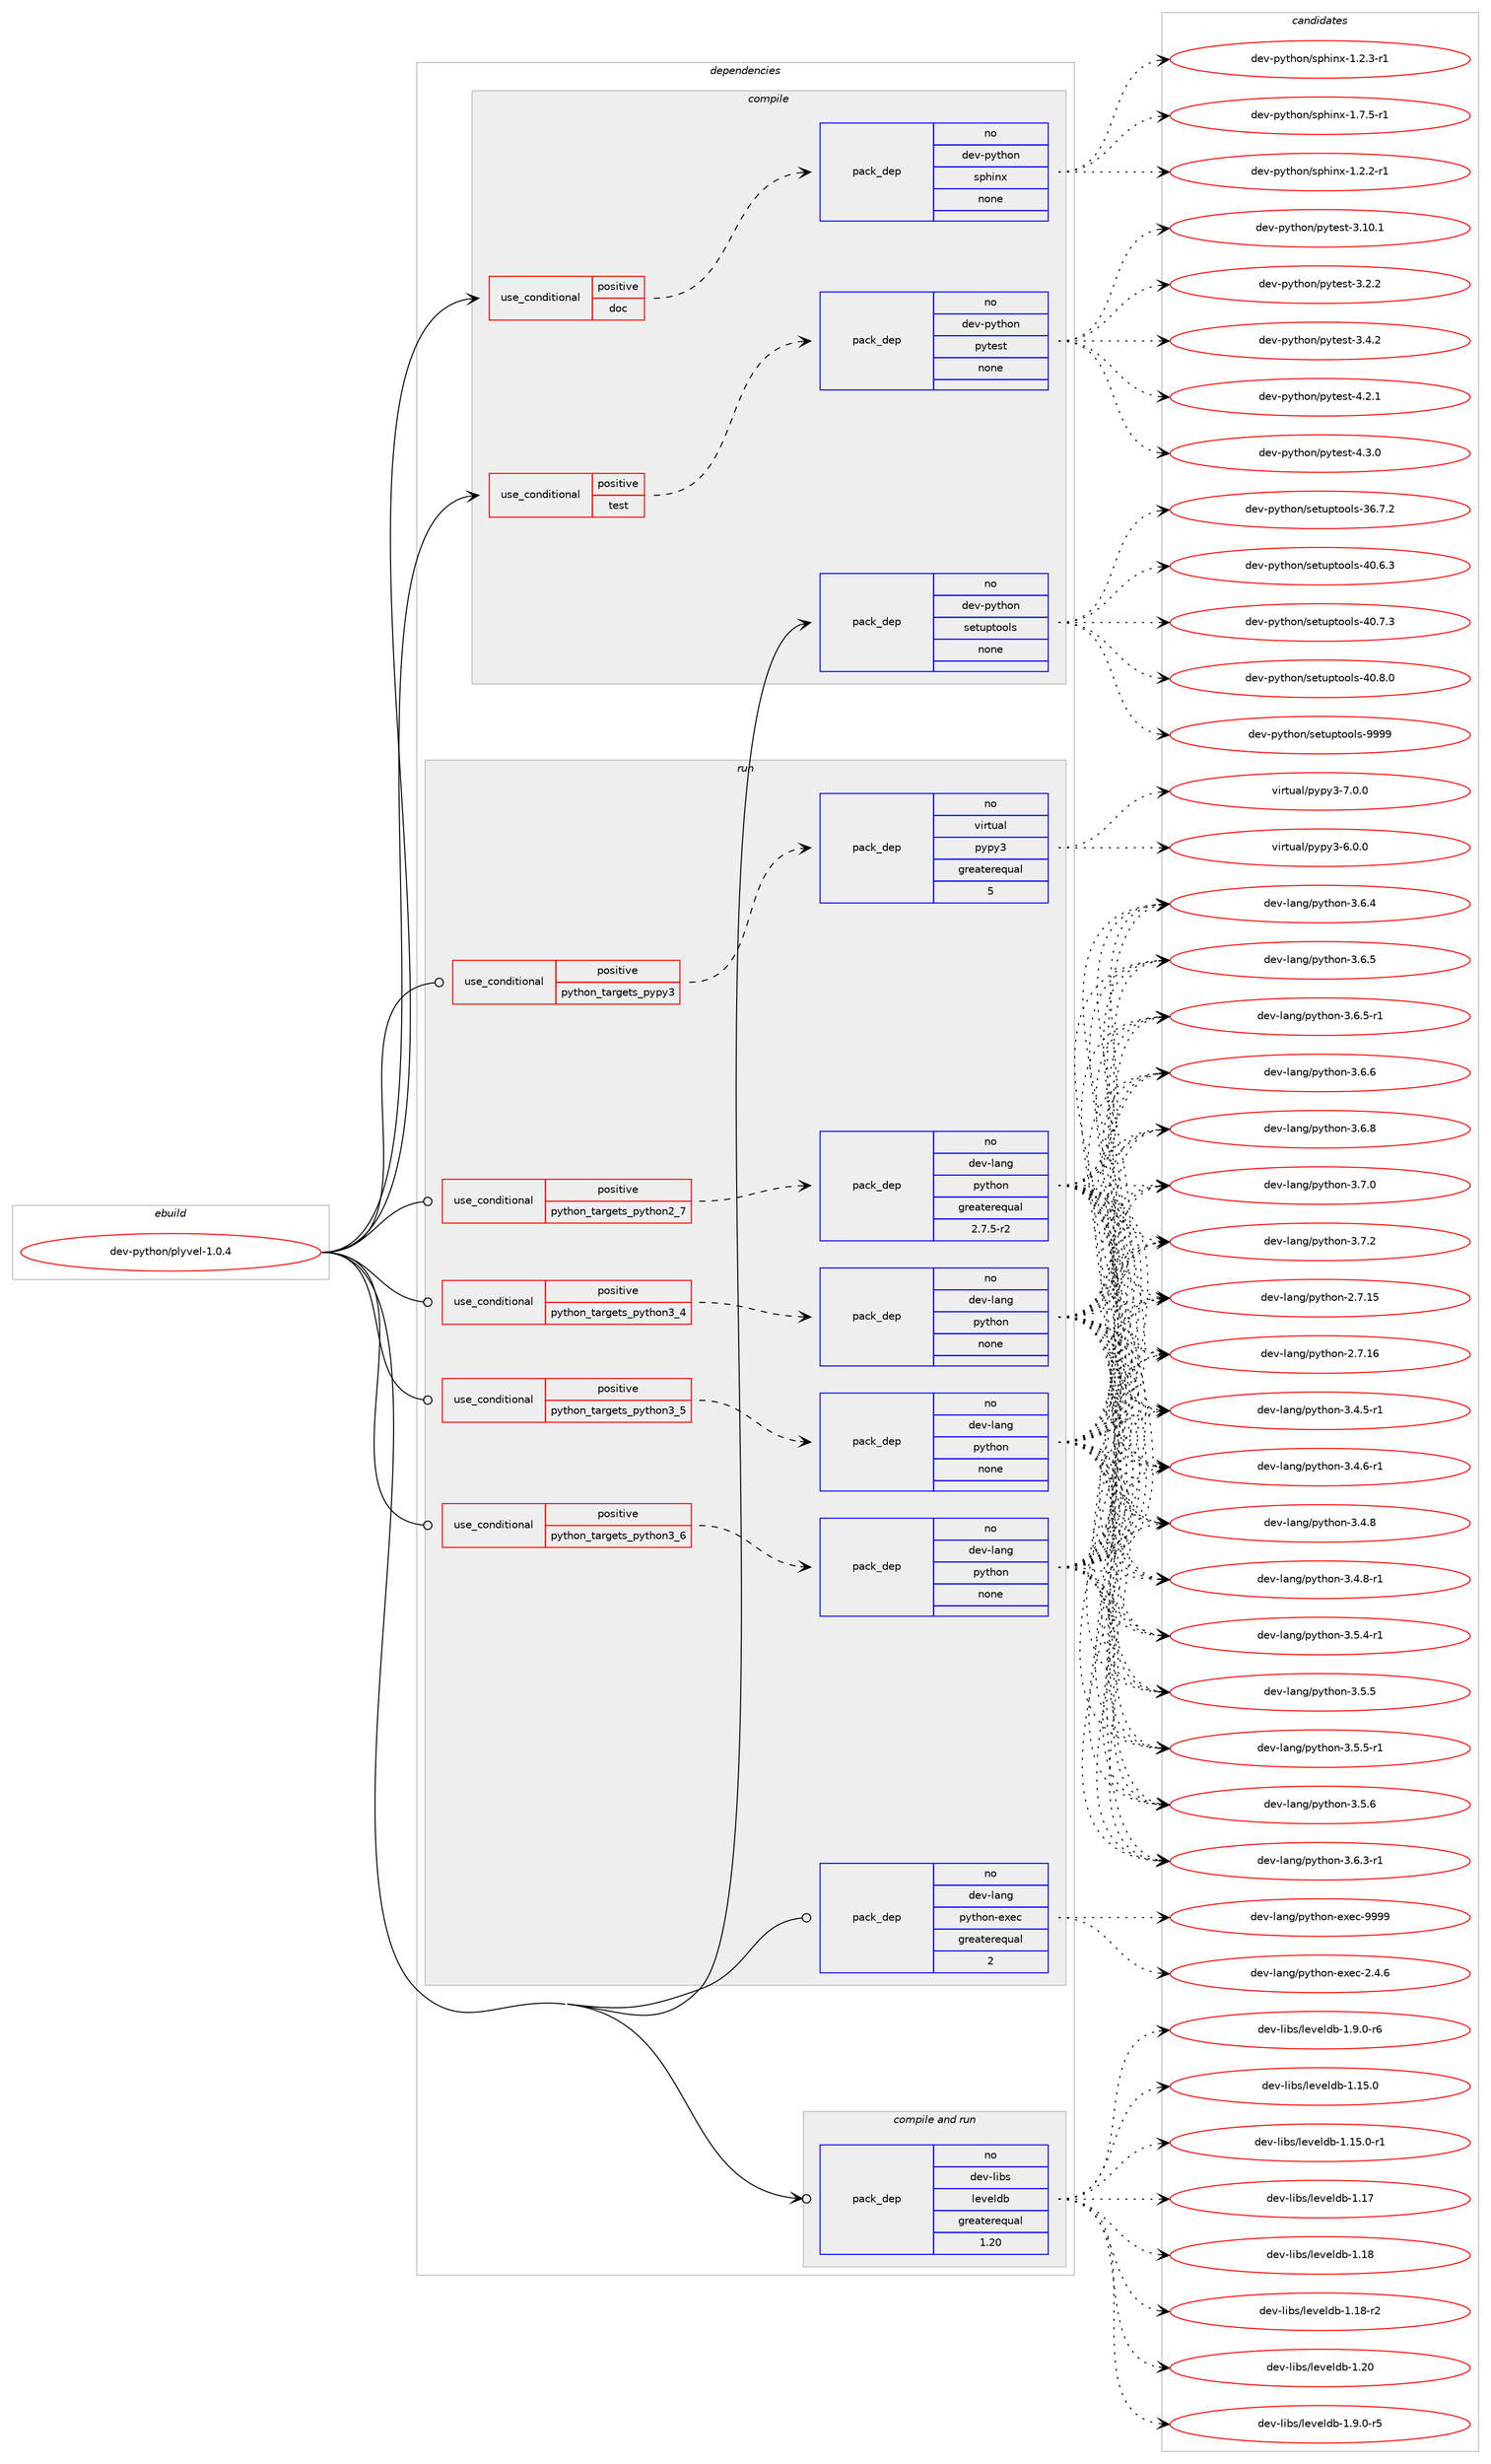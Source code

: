 digraph prolog {

# *************
# Graph options
# *************

newrank=true;
concentrate=true;
compound=true;
graph [rankdir=LR,fontname=Helvetica,fontsize=10,ranksep=1.5];#, ranksep=2.5, nodesep=0.2];
edge  [arrowhead=vee];
node  [fontname=Helvetica,fontsize=10];

# **********
# The ebuild
# **********

subgraph cluster_leftcol {
color=gray;
rank=same;
label=<<i>ebuild</i>>;
id [label="dev-python/plyvel-1.0.4", color=red, width=4, href="../dev-python/plyvel-1.0.4.svg"];
}

# ****************
# The dependencies
# ****************

subgraph cluster_midcol {
color=gray;
label=<<i>dependencies</i>>;
subgraph cluster_compile {
fillcolor="#eeeeee";
style=filled;
label=<<i>compile</i>>;
subgraph cond379655 {
dependency1426079 [label=<<TABLE BORDER="0" CELLBORDER="1" CELLSPACING="0" CELLPADDING="4"><TR><TD ROWSPAN="3" CELLPADDING="10">use_conditional</TD></TR><TR><TD>positive</TD></TR><TR><TD>doc</TD></TR></TABLE>>, shape=none, color=red];
subgraph pack1023114 {
dependency1426080 [label=<<TABLE BORDER="0" CELLBORDER="1" CELLSPACING="0" CELLPADDING="4" WIDTH="220"><TR><TD ROWSPAN="6" CELLPADDING="30">pack_dep</TD></TR><TR><TD WIDTH="110">no</TD></TR><TR><TD>dev-python</TD></TR><TR><TD>sphinx</TD></TR><TR><TD>none</TD></TR><TR><TD></TD></TR></TABLE>>, shape=none, color=blue];
}
dependency1426079:e -> dependency1426080:w [weight=20,style="dashed",arrowhead="vee"];
}
id:e -> dependency1426079:w [weight=20,style="solid",arrowhead="vee"];
subgraph cond379656 {
dependency1426081 [label=<<TABLE BORDER="0" CELLBORDER="1" CELLSPACING="0" CELLPADDING="4"><TR><TD ROWSPAN="3" CELLPADDING="10">use_conditional</TD></TR><TR><TD>positive</TD></TR><TR><TD>test</TD></TR></TABLE>>, shape=none, color=red];
subgraph pack1023115 {
dependency1426082 [label=<<TABLE BORDER="0" CELLBORDER="1" CELLSPACING="0" CELLPADDING="4" WIDTH="220"><TR><TD ROWSPAN="6" CELLPADDING="30">pack_dep</TD></TR><TR><TD WIDTH="110">no</TD></TR><TR><TD>dev-python</TD></TR><TR><TD>pytest</TD></TR><TR><TD>none</TD></TR><TR><TD></TD></TR></TABLE>>, shape=none, color=blue];
}
dependency1426081:e -> dependency1426082:w [weight=20,style="dashed",arrowhead="vee"];
}
id:e -> dependency1426081:w [weight=20,style="solid",arrowhead="vee"];
subgraph pack1023116 {
dependency1426083 [label=<<TABLE BORDER="0" CELLBORDER="1" CELLSPACING="0" CELLPADDING="4" WIDTH="220"><TR><TD ROWSPAN="6" CELLPADDING="30">pack_dep</TD></TR><TR><TD WIDTH="110">no</TD></TR><TR><TD>dev-python</TD></TR><TR><TD>setuptools</TD></TR><TR><TD>none</TD></TR><TR><TD></TD></TR></TABLE>>, shape=none, color=blue];
}
id:e -> dependency1426083:w [weight=20,style="solid",arrowhead="vee"];
}
subgraph cluster_compileandrun {
fillcolor="#eeeeee";
style=filled;
label=<<i>compile and run</i>>;
subgraph pack1023117 {
dependency1426084 [label=<<TABLE BORDER="0" CELLBORDER="1" CELLSPACING="0" CELLPADDING="4" WIDTH="220"><TR><TD ROWSPAN="6" CELLPADDING="30">pack_dep</TD></TR><TR><TD WIDTH="110">no</TD></TR><TR><TD>dev-libs</TD></TR><TR><TD>leveldb</TD></TR><TR><TD>greaterequal</TD></TR><TR><TD>1.20</TD></TR></TABLE>>, shape=none, color=blue];
}
id:e -> dependency1426084:w [weight=20,style="solid",arrowhead="odotvee"];
}
subgraph cluster_run {
fillcolor="#eeeeee";
style=filled;
label=<<i>run</i>>;
subgraph cond379657 {
dependency1426085 [label=<<TABLE BORDER="0" CELLBORDER="1" CELLSPACING="0" CELLPADDING="4"><TR><TD ROWSPAN="3" CELLPADDING="10">use_conditional</TD></TR><TR><TD>positive</TD></TR><TR><TD>python_targets_pypy3</TD></TR></TABLE>>, shape=none, color=red];
subgraph pack1023118 {
dependency1426086 [label=<<TABLE BORDER="0" CELLBORDER="1" CELLSPACING="0" CELLPADDING="4" WIDTH="220"><TR><TD ROWSPAN="6" CELLPADDING="30">pack_dep</TD></TR><TR><TD WIDTH="110">no</TD></TR><TR><TD>virtual</TD></TR><TR><TD>pypy3</TD></TR><TR><TD>greaterequal</TD></TR><TR><TD>5</TD></TR></TABLE>>, shape=none, color=blue];
}
dependency1426085:e -> dependency1426086:w [weight=20,style="dashed",arrowhead="vee"];
}
id:e -> dependency1426085:w [weight=20,style="solid",arrowhead="odot"];
subgraph cond379658 {
dependency1426087 [label=<<TABLE BORDER="0" CELLBORDER="1" CELLSPACING="0" CELLPADDING="4"><TR><TD ROWSPAN="3" CELLPADDING="10">use_conditional</TD></TR><TR><TD>positive</TD></TR><TR><TD>python_targets_python2_7</TD></TR></TABLE>>, shape=none, color=red];
subgraph pack1023119 {
dependency1426088 [label=<<TABLE BORDER="0" CELLBORDER="1" CELLSPACING="0" CELLPADDING="4" WIDTH="220"><TR><TD ROWSPAN="6" CELLPADDING="30">pack_dep</TD></TR><TR><TD WIDTH="110">no</TD></TR><TR><TD>dev-lang</TD></TR><TR><TD>python</TD></TR><TR><TD>greaterequal</TD></TR><TR><TD>2.7.5-r2</TD></TR></TABLE>>, shape=none, color=blue];
}
dependency1426087:e -> dependency1426088:w [weight=20,style="dashed",arrowhead="vee"];
}
id:e -> dependency1426087:w [weight=20,style="solid",arrowhead="odot"];
subgraph cond379659 {
dependency1426089 [label=<<TABLE BORDER="0" CELLBORDER="1" CELLSPACING="0" CELLPADDING="4"><TR><TD ROWSPAN="3" CELLPADDING="10">use_conditional</TD></TR><TR><TD>positive</TD></TR><TR><TD>python_targets_python3_4</TD></TR></TABLE>>, shape=none, color=red];
subgraph pack1023120 {
dependency1426090 [label=<<TABLE BORDER="0" CELLBORDER="1" CELLSPACING="0" CELLPADDING="4" WIDTH="220"><TR><TD ROWSPAN="6" CELLPADDING="30">pack_dep</TD></TR><TR><TD WIDTH="110">no</TD></TR><TR><TD>dev-lang</TD></TR><TR><TD>python</TD></TR><TR><TD>none</TD></TR><TR><TD></TD></TR></TABLE>>, shape=none, color=blue];
}
dependency1426089:e -> dependency1426090:w [weight=20,style="dashed",arrowhead="vee"];
}
id:e -> dependency1426089:w [weight=20,style="solid",arrowhead="odot"];
subgraph cond379660 {
dependency1426091 [label=<<TABLE BORDER="0" CELLBORDER="1" CELLSPACING="0" CELLPADDING="4"><TR><TD ROWSPAN="3" CELLPADDING="10">use_conditional</TD></TR><TR><TD>positive</TD></TR><TR><TD>python_targets_python3_5</TD></TR></TABLE>>, shape=none, color=red];
subgraph pack1023121 {
dependency1426092 [label=<<TABLE BORDER="0" CELLBORDER="1" CELLSPACING="0" CELLPADDING="4" WIDTH="220"><TR><TD ROWSPAN="6" CELLPADDING="30">pack_dep</TD></TR><TR><TD WIDTH="110">no</TD></TR><TR><TD>dev-lang</TD></TR><TR><TD>python</TD></TR><TR><TD>none</TD></TR><TR><TD></TD></TR></TABLE>>, shape=none, color=blue];
}
dependency1426091:e -> dependency1426092:w [weight=20,style="dashed",arrowhead="vee"];
}
id:e -> dependency1426091:w [weight=20,style="solid",arrowhead="odot"];
subgraph cond379661 {
dependency1426093 [label=<<TABLE BORDER="0" CELLBORDER="1" CELLSPACING="0" CELLPADDING="4"><TR><TD ROWSPAN="3" CELLPADDING="10">use_conditional</TD></TR><TR><TD>positive</TD></TR><TR><TD>python_targets_python3_6</TD></TR></TABLE>>, shape=none, color=red];
subgraph pack1023122 {
dependency1426094 [label=<<TABLE BORDER="0" CELLBORDER="1" CELLSPACING="0" CELLPADDING="4" WIDTH="220"><TR><TD ROWSPAN="6" CELLPADDING="30">pack_dep</TD></TR><TR><TD WIDTH="110">no</TD></TR><TR><TD>dev-lang</TD></TR><TR><TD>python</TD></TR><TR><TD>none</TD></TR><TR><TD></TD></TR></TABLE>>, shape=none, color=blue];
}
dependency1426093:e -> dependency1426094:w [weight=20,style="dashed",arrowhead="vee"];
}
id:e -> dependency1426093:w [weight=20,style="solid",arrowhead="odot"];
subgraph pack1023123 {
dependency1426095 [label=<<TABLE BORDER="0" CELLBORDER="1" CELLSPACING="0" CELLPADDING="4" WIDTH="220"><TR><TD ROWSPAN="6" CELLPADDING="30">pack_dep</TD></TR><TR><TD WIDTH="110">no</TD></TR><TR><TD>dev-lang</TD></TR><TR><TD>python-exec</TD></TR><TR><TD>greaterequal</TD></TR><TR><TD>2</TD></TR></TABLE>>, shape=none, color=blue];
}
id:e -> dependency1426095:w [weight=20,style="solid",arrowhead="odot"];
}
}

# **************
# The candidates
# **************

subgraph cluster_choices {
rank=same;
color=gray;
label=<<i>candidates</i>>;

subgraph choice1023114 {
color=black;
nodesep=1;
choice10010111845112121116104111110471151121041051101204549465046504511449 [label="dev-python/sphinx-1.2.2-r1", color=red, width=4,href="../dev-python/sphinx-1.2.2-r1.svg"];
choice10010111845112121116104111110471151121041051101204549465046514511449 [label="dev-python/sphinx-1.2.3-r1", color=red, width=4,href="../dev-python/sphinx-1.2.3-r1.svg"];
choice10010111845112121116104111110471151121041051101204549465546534511449 [label="dev-python/sphinx-1.7.5-r1", color=red, width=4,href="../dev-python/sphinx-1.7.5-r1.svg"];
dependency1426080:e -> choice10010111845112121116104111110471151121041051101204549465046504511449:w [style=dotted,weight="100"];
dependency1426080:e -> choice10010111845112121116104111110471151121041051101204549465046514511449:w [style=dotted,weight="100"];
dependency1426080:e -> choice10010111845112121116104111110471151121041051101204549465546534511449:w [style=dotted,weight="100"];
}
subgraph choice1023115 {
color=black;
nodesep=1;
choice100101118451121211161041111104711212111610111511645514649484649 [label="dev-python/pytest-3.10.1", color=red, width=4,href="../dev-python/pytest-3.10.1.svg"];
choice1001011184511212111610411111047112121116101115116455146504650 [label="dev-python/pytest-3.2.2", color=red, width=4,href="../dev-python/pytest-3.2.2.svg"];
choice1001011184511212111610411111047112121116101115116455146524650 [label="dev-python/pytest-3.4.2", color=red, width=4,href="../dev-python/pytest-3.4.2.svg"];
choice1001011184511212111610411111047112121116101115116455246504649 [label="dev-python/pytest-4.2.1", color=red, width=4,href="../dev-python/pytest-4.2.1.svg"];
choice1001011184511212111610411111047112121116101115116455246514648 [label="dev-python/pytest-4.3.0", color=red, width=4,href="../dev-python/pytest-4.3.0.svg"];
dependency1426082:e -> choice100101118451121211161041111104711212111610111511645514649484649:w [style=dotted,weight="100"];
dependency1426082:e -> choice1001011184511212111610411111047112121116101115116455146504650:w [style=dotted,weight="100"];
dependency1426082:e -> choice1001011184511212111610411111047112121116101115116455146524650:w [style=dotted,weight="100"];
dependency1426082:e -> choice1001011184511212111610411111047112121116101115116455246504649:w [style=dotted,weight="100"];
dependency1426082:e -> choice1001011184511212111610411111047112121116101115116455246514648:w [style=dotted,weight="100"];
}
subgraph choice1023116 {
color=black;
nodesep=1;
choice100101118451121211161041111104711510111611711211611111110811545515446554650 [label="dev-python/setuptools-36.7.2", color=red, width=4,href="../dev-python/setuptools-36.7.2.svg"];
choice100101118451121211161041111104711510111611711211611111110811545524846544651 [label="dev-python/setuptools-40.6.3", color=red, width=4,href="../dev-python/setuptools-40.6.3.svg"];
choice100101118451121211161041111104711510111611711211611111110811545524846554651 [label="dev-python/setuptools-40.7.3", color=red, width=4,href="../dev-python/setuptools-40.7.3.svg"];
choice100101118451121211161041111104711510111611711211611111110811545524846564648 [label="dev-python/setuptools-40.8.0", color=red, width=4,href="../dev-python/setuptools-40.8.0.svg"];
choice10010111845112121116104111110471151011161171121161111111081154557575757 [label="dev-python/setuptools-9999", color=red, width=4,href="../dev-python/setuptools-9999.svg"];
dependency1426083:e -> choice100101118451121211161041111104711510111611711211611111110811545515446554650:w [style=dotted,weight="100"];
dependency1426083:e -> choice100101118451121211161041111104711510111611711211611111110811545524846544651:w [style=dotted,weight="100"];
dependency1426083:e -> choice100101118451121211161041111104711510111611711211611111110811545524846554651:w [style=dotted,weight="100"];
dependency1426083:e -> choice100101118451121211161041111104711510111611711211611111110811545524846564648:w [style=dotted,weight="100"];
dependency1426083:e -> choice10010111845112121116104111110471151011161171121161111111081154557575757:w [style=dotted,weight="100"];
}
subgraph choice1023117 {
color=black;
nodesep=1;
choice1001011184510810598115471081011181011081009845494649534648 [label="dev-libs/leveldb-1.15.0", color=red, width=4,href="../dev-libs/leveldb-1.15.0.svg"];
choice10010111845108105981154710810111810110810098454946495346484511449 [label="dev-libs/leveldb-1.15.0-r1", color=red, width=4,href="../dev-libs/leveldb-1.15.0-r1.svg"];
choice100101118451081059811547108101118101108100984549464955 [label="dev-libs/leveldb-1.17", color=red, width=4,href="../dev-libs/leveldb-1.17.svg"];
choice100101118451081059811547108101118101108100984549464956 [label="dev-libs/leveldb-1.18", color=red, width=4,href="../dev-libs/leveldb-1.18.svg"];
choice1001011184510810598115471081011181011081009845494649564511450 [label="dev-libs/leveldb-1.18-r2", color=red, width=4,href="../dev-libs/leveldb-1.18-r2.svg"];
choice100101118451081059811547108101118101108100984549465048 [label="dev-libs/leveldb-1.20", color=red, width=4,href="../dev-libs/leveldb-1.20.svg"];
choice100101118451081059811547108101118101108100984549465746484511453 [label="dev-libs/leveldb-1.9.0-r5", color=red, width=4,href="../dev-libs/leveldb-1.9.0-r5.svg"];
choice100101118451081059811547108101118101108100984549465746484511454 [label="dev-libs/leveldb-1.9.0-r6", color=red, width=4,href="../dev-libs/leveldb-1.9.0-r6.svg"];
dependency1426084:e -> choice1001011184510810598115471081011181011081009845494649534648:w [style=dotted,weight="100"];
dependency1426084:e -> choice10010111845108105981154710810111810110810098454946495346484511449:w [style=dotted,weight="100"];
dependency1426084:e -> choice100101118451081059811547108101118101108100984549464955:w [style=dotted,weight="100"];
dependency1426084:e -> choice100101118451081059811547108101118101108100984549464956:w [style=dotted,weight="100"];
dependency1426084:e -> choice1001011184510810598115471081011181011081009845494649564511450:w [style=dotted,weight="100"];
dependency1426084:e -> choice100101118451081059811547108101118101108100984549465048:w [style=dotted,weight="100"];
dependency1426084:e -> choice100101118451081059811547108101118101108100984549465746484511453:w [style=dotted,weight="100"];
dependency1426084:e -> choice100101118451081059811547108101118101108100984549465746484511454:w [style=dotted,weight="100"];
}
subgraph choice1023118 {
color=black;
nodesep=1;
choice118105114116117971084711212111212151455446484648 [label="virtual/pypy3-6.0.0", color=red, width=4,href="../virtual/pypy3-6.0.0.svg"];
choice118105114116117971084711212111212151455546484648 [label="virtual/pypy3-7.0.0", color=red, width=4,href="../virtual/pypy3-7.0.0.svg"];
dependency1426086:e -> choice118105114116117971084711212111212151455446484648:w [style=dotted,weight="100"];
dependency1426086:e -> choice118105114116117971084711212111212151455546484648:w [style=dotted,weight="100"];
}
subgraph choice1023119 {
color=black;
nodesep=1;
choice10010111845108971101034711212111610411111045504655464953 [label="dev-lang/python-2.7.15", color=red, width=4,href="../dev-lang/python-2.7.15.svg"];
choice10010111845108971101034711212111610411111045504655464954 [label="dev-lang/python-2.7.16", color=red, width=4,href="../dev-lang/python-2.7.16.svg"];
choice1001011184510897110103471121211161041111104551465246534511449 [label="dev-lang/python-3.4.5-r1", color=red, width=4,href="../dev-lang/python-3.4.5-r1.svg"];
choice1001011184510897110103471121211161041111104551465246544511449 [label="dev-lang/python-3.4.6-r1", color=red, width=4,href="../dev-lang/python-3.4.6-r1.svg"];
choice100101118451089711010347112121116104111110455146524656 [label="dev-lang/python-3.4.8", color=red, width=4,href="../dev-lang/python-3.4.8.svg"];
choice1001011184510897110103471121211161041111104551465246564511449 [label="dev-lang/python-3.4.8-r1", color=red, width=4,href="../dev-lang/python-3.4.8-r1.svg"];
choice1001011184510897110103471121211161041111104551465346524511449 [label="dev-lang/python-3.5.4-r1", color=red, width=4,href="../dev-lang/python-3.5.4-r1.svg"];
choice100101118451089711010347112121116104111110455146534653 [label="dev-lang/python-3.5.5", color=red, width=4,href="../dev-lang/python-3.5.5.svg"];
choice1001011184510897110103471121211161041111104551465346534511449 [label="dev-lang/python-3.5.5-r1", color=red, width=4,href="../dev-lang/python-3.5.5-r1.svg"];
choice100101118451089711010347112121116104111110455146534654 [label="dev-lang/python-3.5.6", color=red, width=4,href="../dev-lang/python-3.5.6.svg"];
choice1001011184510897110103471121211161041111104551465446514511449 [label="dev-lang/python-3.6.3-r1", color=red, width=4,href="../dev-lang/python-3.6.3-r1.svg"];
choice100101118451089711010347112121116104111110455146544652 [label="dev-lang/python-3.6.4", color=red, width=4,href="../dev-lang/python-3.6.4.svg"];
choice100101118451089711010347112121116104111110455146544653 [label="dev-lang/python-3.6.5", color=red, width=4,href="../dev-lang/python-3.6.5.svg"];
choice1001011184510897110103471121211161041111104551465446534511449 [label="dev-lang/python-3.6.5-r1", color=red, width=4,href="../dev-lang/python-3.6.5-r1.svg"];
choice100101118451089711010347112121116104111110455146544654 [label="dev-lang/python-3.6.6", color=red, width=4,href="../dev-lang/python-3.6.6.svg"];
choice100101118451089711010347112121116104111110455146544656 [label="dev-lang/python-3.6.8", color=red, width=4,href="../dev-lang/python-3.6.8.svg"];
choice100101118451089711010347112121116104111110455146554648 [label="dev-lang/python-3.7.0", color=red, width=4,href="../dev-lang/python-3.7.0.svg"];
choice100101118451089711010347112121116104111110455146554650 [label="dev-lang/python-3.7.2", color=red, width=4,href="../dev-lang/python-3.7.2.svg"];
dependency1426088:e -> choice10010111845108971101034711212111610411111045504655464953:w [style=dotted,weight="100"];
dependency1426088:e -> choice10010111845108971101034711212111610411111045504655464954:w [style=dotted,weight="100"];
dependency1426088:e -> choice1001011184510897110103471121211161041111104551465246534511449:w [style=dotted,weight="100"];
dependency1426088:e -> choice1001011184510897110103471121211161041111104551465246544511449:w [style=dotted,weight="100"];
dependency1426088:e -> choice100101118451089711010347112121116104111110455146524656:w [style=dotted,weight="100"];
dependency1426088:e -> choice1001011184510897110103471121211161041111104551465246564511449:w [style=dotted,weight="100"];
dependency1426088:e -> choice1001011184510897110103471121211161041111104551465346524511449:w [style=dotted,weight="100"];
dependency1426088:e -> choice100101118451089711010347112121116104111110455146534653:w [style=dotted,weight="100"];
dependency1426088:e -> choice1001011184510897110103471121211161041111104551465346534511449:w [style=dotted,weight="100"];
dependency1426088:e -> choice100101118451089711010347112121116104111110455146534654:w [style=dotted,weight="100"];
dependency1426088:e -> choice1001011184510897110103471121211161041111104551465446514511449:w [style=dotted,weight="100"];
dependency1426088:e -> choice100101118451089711010347112121116104111110455146544652:w [style=dotted,weight="100"];
dependency1426088:e -> choice100101118451089711010347112121116104111110455146544653:w [style=dotted,weight="100"];
dependency1426088:e -> choice1001011184510897110103471121211161041111104551465446534511449:w [style=dotted,weight="100"];
dependency1426088:e -> choice100101118451089711010347112121116104111110455146544654:w [style=dotted,weight="100"];
dependency1426088:e -> choice100101118451089711010347112121116104111110455146544656:w [style=dotted,weight="100"];
dependency1426088:e -> choice100101118451089711010347112121116104111110455146554648:w [style=dotted,weight="100"];
dependency1426088:e -> choice100101118451089711010347112121116104111110455146554650:w [style=dotted,weight="100"];
}
subgraph choice1023120 {
color=black;
nodesep=1;
choice10010111845108971101034711212111610411111045504655464953 [label="dev-lang/python-2.7.15", color=red, width=4,href="../dev-lang/python-2.7.15.svg"];
choice10010111845108971101034711212111610411111045504655464954 [label="dev-lang/python-2.7.16", color=red, width=4,href="../dev-lang/python-2.7.16.svg"];
choice1001011184510897110103471121211161041111104551465246534511449 [label="dev-lang/python-3.4.5-r1", color=red, width=4,href="../dev-lang/python-3.4.5-r1.svg"];
choice1001011184510897110103471121211161041111104551465246544511449 [label="dev-lang/python-3.4.6-r1", color=red, width=4,href="../dev-lang/python-3.4.6-r1.svg"];
choice100101118451089711010347112121116104111110455146524656 [label="dev-lang/python-3.4.8", color=red, width=4,href="../dev-lang/python-3.4.8.svg"];
choice1001011184510897110103471121211161041111104551465246564511449 [label="dev-lang/python-3.4.8-r1", color=red, width=4,href="../dev-lang/python-3.4.8-r1.svg"];
choice1001011184510897110103471121211161041111104551465346524511449 [label="dev-lang/python-3.5.4-r1", color=red, width=4,href="../dev-lang/python-3.5.4-r1.svg"];
choice100101118451089711010347112121116104111110455146534653 [label="dev-lang/python-3.5.5", color=red, width=4,href="../dev-lang/python-3.5.5.svg"];
choice1001011184510897110103471121211161041111104551465346534511449 [label="dev-lang/python-3.5.5-r1", color=red, width=4,href="../dev-lang/python-3.5.5-r1.svg"];
choice100101118451089711010347112121116104111110455146534654 [label="dev-lang/python-3.5.6", color=red, width=4,href="../dev-lang/python-3.5.6.svg"];
choice1001011184510897110103471121211161041111104551465446514511449 [label="dev-lang/python-3.6.3-r1", color=red, width=4,href="../dev-lang/python-3.6.3-r1.svg"];
choice100101118451089711010347112121116104111110455146544652 [label="dev-lang/python-3.6.4", color=red, width=4,href="../dev-lang/python-3.6.4.svg"];
choice100101118451089711010347112121116104111110455146544653 [label="dev-lang/python-3.6.5", color=red, width=4,href="../dev-lang/python-3.6.5.svg"];
choice1001011184510897110103471121211161041111104551465446534511449 [label="dev-lang/python-3.6.5-r1", color=red, width=4,href="../dev-lang/python-3.6.5-r1.svg"];
choice100101118451089711010347112121116104111110455146544654 [label="dev-lang/python-3.6.6", color=red, width=4,href="../dev-lang/python-3.6.6.svg"];
choice100101118451089711010347112121116104111110455146544656 [label="dev-lang/python-3.6.8", color=red, width=4,href="../dev-lang/python-3.6.8.svg"];
choice100101118451089711010347112121116104111110455146554648 [label="dev-lang/python-3.7.0", color=red, width=4,href="../dev-lang/python-3.7.0.svg"];
choice100101118451089711010347112121116104111110455146554650 [label="dev-lang/python-3.7.2", color=red, width=4,href="../dev-lang/python-3.7.2.svg"];
dependency1426090:e -> choice10010111845108971101034711212111610411111045504655464953:w [style=dotted,weight="100"];
dependency1426090:e -> choice10010111845108971101034711212111610411111045504655464954:w [style=dotted,weight="100"];
dependency1426090:e -> choice1001011184510897110103471121211161041111104551465246534511449:w [style=dotted,weight="100"];
dependency1426090:e -> choice1001011184510897110103471121211161041111104551465246544511449:w [style=dotted,weight="100"];
dependency1426090:e -> choice100101118451089711010347112121116104111110455146524656:w [style=dotted,weight="100"];
dependency1426090:e -> choice1001011184510897110103471121211161041111104551465246564511449:w [style=dotted,weight="100"];
dependency1426090:e -> choice1001011184510897110103471121211161041111104551465346524511449:w [style=dotted,weight="100"];
dependency1426090:e -> choice100101118451089711010347112121116104111110455146534653:w [style=dotted,weight="100"];
dependency1426090:e -> choice1001011184510897110103471121211161041111104551465346534511449:w [style=dotted,weight="100"];
dependency1426090:e -> choice100101118451089711010347112121116104111110455146534654:w [style=dotted,weight="100"];
dependency1426090:e -> choice1001011184510897110103471121211161041111104551465446514511449:w [style=dotted,weight="100"];
dependency1426090:e -> choice100101118451089711010347112121116104111110455146544652:w [style=dotted,weight="100"];
dependency1426090:e -> choice100101118451089711010347112121116104111110455146544653:w [style=dotted,weight="100"];
dependency1426090:e -> choice1001011184510897110103471121211161041111104551465446534511449:w [style=dotted,weight="100"];
dependency1426090:e -> choice100101118451089711010347112121116104111110455146544654:w [style=dotted,weight="100"];
dependency1426090:e -> choice100101118451089711010347112121116104111110455146544656:w [style=dotted,weight="100"];
dependency1426090:e -> choice100101118451089711010347112121116104111110455146554648:w [style=dotted,weight="100"];
dependency1426090:e -> choice100101118451089711010347112121116104111110455146554650:w [style=dotted,weight="100"];
}
subgraph choice1023121 {
color=black;
nodesep=1;
choice10010111845108971101034711212111610411111045504655464953 [label="dev-lang/python-2.7.15", color=red, width=4,href="../dev-lang/python-2.7.15.svg"];
choice10010111845108971101034711212111610411111045504655464954 [label="dev-lang/python-2.7.16", color=red, width=4,href="../dev-lang/python-2.7.16.svg"];
choice1001011184510897110103471121211161041111104551465246534511449 [label="dev-lang/python-3.4.5-r1", color=red, width=4,href="../dev-lang/python-3.4.5-r1.svg"];
choice1001011184510897110103471121211161041111104551465246544511449 [label="dev-lang/python-3.4.6-r1", color=red, width=4,href="../dev-lang/python-3.4.6-r1.svg"];
choice100101118451089711010347112121116104111110455146524656 [label="dev-lang/python-3.4.8", color=red, width=4,href="../dev-lang/python-3.4.8.svg"];
choice1001011184510897110103471121211161041111104551465246564511449 [label="dev-lang/python-3.4.8-r1", color=red, width=4,href="../dev-lang/python-3.4.8-r1.svg"];
choice1001011184510897110103471121211161041111104551465346524511449 [label="dev-lang/python-3.5.4-r1", color=red, width=4,href="../dev-lang/python-3.5.4-r1.svg"];
choice100101118451089711010347112121116104111110455146534653 [label="dev-lang/python-3.5.5", color=red, width=4,href="../dev-lang/python-3.5.5.svg"];
choice1001011184510897110103471121211161041111104551465346534511449 [label="dev-lang/python-3.5.5-r1", color=red, width=4,href="../dev-lang/python-3.5.5-r1.svg"];
choice100101118451089711010347112121116104111110455146534654 [label="dev-lang/python-3.5.6", color=red, width=4,href="../dev-lang/python-3.5.6.svg"];
choice1001011184510897110103471121211161041111104551465446514511449 [label="dev-lang/python-3.6.3-r1", color=red, width=4,href="../dev-lang/python-3.6.3-r1.svg"];
choice100101118451089711010347112121116104111110455146544652 [label="dev-lang/python-3.6.4", color=red, width=4,href="../dev-lang/python-3.6.4.svg"];
choice100101118451089711010347112121116104111110455146544653 [label="dev-lang/python-3.6.5", color=red, width=4,href="../dev-lang/python-3.6.5.svg"];
choice1001011184510897110103471121211161041111104551465446534511449 [label="dev-lang/python-3.6.5-r1", color=red, width=4,href="../dev-lang/python-3.6.5-r1.svg"];
choice100101118451089711010347112121116104111110455146544654 [label="dev-lang/python-3.6.6", color=red, width=4,href="../dev-lang/python-3.6.6.svg"];
choice100101118451089711010347112121116104111110455146544656 [label="dev-lang/python-3.6.8", color=red, width=4,href="../dev-lang/python-3.6.8.svg"];
choice100101118451089711010347112121116104111110455146554648 [label="dev-lang/python-3.7.0", color=red, width=4,href="../dev-lang/python-3.7.0.svg"];
choice100101118451089711010347112121116104111110455146554650 [label="dev-lang/python-3.7.2", color=red, width=4,href="../dev-lang/python-3.7.2.svg"];
dependency1426092:e -> choice10010111845108971101034711212111610411111045504655464953:w [style=dotted,weight="100"];
dependency1426092:e -> choice10010111845108971101034711212111610411111045504655464954:w [style=dotted,weight="100"];
dependency1426092:e -> choice1001011184510897110103471121211161041111104551465246534511449:w [style=dotted,weight="100"];
dependency1426092:e -> choice1001011184510897110103471121211161041111104551465246544511449:w [style=dotted,weight="100"];
dependency1426092:e -> choice100101118451089711010347112121116104111110455146524656:w [style=dotted,weight="100"];
dependency1426092:e -> choice1001011184510897110103471121211161041111104551465246564511449:w [style=dotted,weight="100"];
dependency1426092:e -> choice1001011184510897110103471121211161041111104551465346524511449:w [style=dotted,weight="100"];
dependency1426092:e -> choice100101118451089711010347112121116104111110455146534653:w [style=dotted,weight="100"];
dependency1426092:e -> choice1001011184510897110103471121211161041111104551465346534511449:w [style=dotted,weight="100"];
dependency1426092:e -> choice100101118451089711010347112121116104111110455146534654:w [style=dotted,weight="100"];
dependency1426092:e -> choice1001011184510897110103471121211161041111104551465446514511449:w [style=dotted,weight="100"];
dependency1426092:e -> choice100101118451089711010347112121116104111110455146544652:w [style=dotted,weight="100"];
dependency1426092:e -> choice100101118451089711010347112121116104111110455146544653:w [style=dotted,weight="100"];
dependency1426092:e -> choice1001011184510897110103471121211161041111104551465446534511449:w [style=dotted,weight="100"];
dependency1426092:e -> choice100101118451089711010347112121116104111110455146544654:w [style=dotted,weight="100"];
dependency1426092:e -> choice100101118451089711010347112121116104111110455146544656:w [style=dotted,weight="100"];
dependency1426092:e -> choice100101118451089711010347112121116104111110455146554648:w [style=dotted,weight="100"];
dependency1426092:e -> choice100101118451089711010347112121116104111110455146554650:w [style=dotted,weight="100"];
}
subgraph choice1023122 {
color=black;
nodesep=1;
choice10010111845108971101034711212111610411111045504655464953 [label="dev-lang/python-2.7.15", color=red, width=4,href="../dev-lang/python-2.7.15.svg"];
choice10010111845108971101034711212111610411111045504655464954 [label="dev-lang/python-2.7.16", color=red, width=4,href="../dev-lang/python-2.7.16.svg"];
choice1001011184510897110103471121211161041111104551465246534511449 [label="dev-lang/python-3.4.5-r1", color=red, width=4,href="../dev-lang/python-3.4.5-r1.svg"];
choice1001011184510897110103471121211161041111104551465246544511449 [label="dev-lang/python-3.4.6-r1", color=red, width=4,href="../dev-lang/python-3.4.6-r1.svg"];
choice100101118451089711010347112121116104111110455146524656 [label="dev-lang/python-3.4.8", color=red, width=4,href="../dev-lang/python-3.4.8.svg"];
choice1001011184510897110103471121211161041111104551465246564511449 [label="dev-lang/python-3.4.8-r1", color=red, width=4,href="../dev-lang/python-3.4.8-r1.svg"];
choice1001011184510897110103471121211161041111104551465346524511449 [label="dev-lang/python-3.5.4-r1", color=red, width=4,href="../dev-lang/python-3.5.4-r1.svg"];
choice100101118451089711010347112121116104111110455146534653 [label="dev-lang/python-3.5.5", color=red, width=4,href="../dev-lang/python-3.5.5.svg"];
choice1001011184510897110103471121211161041111104551465346534511449 [label="dev-lang/python-3.5.5-r1", color=red, width=4,href="../dev-lang/python-3.5.5-r1.svg"];
choice100101118451089711010347112121116104111110455146534654 [label="dev-lang/python-3.5.6", color=red, width=4,href="../dev-lang/python-3.5.6.svg"];
choice1001011184510897110103471121211161041111104551465446514511449 [label="dev-lang/python-3.6.3-r1", color=red, width=4,href="../dev-lang/python-3.6.3-r1.svg"];
choice100101118451089711010347112121116104111110455146544652 [label="dev-lang/python-3.6.4", color=red, width=4,href="../dev-lang/python-3.6.4.svg"];
choice100101118451089711010347112121116104111110455146544653 [label="dev-lang/python-3.6.5", color=red, width=4,href="../dev-lang/python-3.6.5.svg"];
choice1001011184510897110103471121211161041111104551465446534511449 [label="dev-lang/python-3.6.5-r1", color=red, width=4,href="../dev-lang/python-3.6.5-r1.svg"];
choice100101118451089711010347112121116104111110455146544654 [label="dev-lang/python-3.6.6", color=red, width=4,href="../dev-lang/python-3.6.6.svg"];
choice100101118451089711010347112121116104111110455146544656 [label="dev-lang/python-3.6.8", color=red, width=4,href="../dev-lang/python-3.6.8.svg"];
choice100101118451089711010347112121116104111110455146554648 [label="dev-lang/python-3.7.0", color=red, width=4,href="../dev-lang/python-3.7.0.svg"];
choice100101118451089711010347112121116104111110455146554650 [label="dev-lang/python-3.7.2", color=red, width=4,href="../dev-lang/python-3.7.2.svg"];
dependency1426094:e -> choice10010111845108971101034711212111610411111045504655464953:w [style=dotted,weight="100"];
dependency1426094:e -> choice10010111845108971101034711212111610411111045504655464954:w [style=dotted,weight="100"];
dependency1426094:e -> choice1001011184510897110103471121211161041111104551465246534511449:w [style=dotted,weight="100"];
dependency1426094:e -> choice1001011184510897110103471121211161041111104551465246544511449:w [style=dotted,weight="100"];
dependency1426094:e -> choice100101118451089711010347112121116104111110455146524656:w [style=dotted,weight="100"];
dependency1426094:e -> choice1001011184510897110103471121211161041111104551465246564511449:w [style=dotted,weight="100"];
dependency1426094:e -> choice1001011184510897110103471121211161041111104551465346524511449:w [style=dotted,weight="100"];
dependency1426094:e -> choice100101118451089711010347112121116104111110455146534653:w [style=dotted,weight="100"];
dependency1426094:e -> choice1001011184510897110103471121211161041111104551465346534511449:w [style=dotted,weight="100"];
dependency1426094:e -> choice100101118451089711010347112121116104111110455146534654:w [style=dotted,weight="100"];
dependency1426094:e -> choice1001011184510897110103471121211161041111104551465446514511449:w [style=dotted,weight="100"];
dependency1426094:e -> choice100101118451089711010347112121116104111110455146544652:w [style=dotted,weight="100"];
dependency1426094:e -> choice100101118451089711010347112121116104111110455146544653:w [style=dotted,weight="100"];
dependency1426094:e -> choice1001011184510897110103471121211161041111104551465446534511449:w [style=dotted,weight="100"];
dependency1426094:e -> choice100101118451089711010347112121116104111110455146544654:w [style=dotted,weight="100"];
dependency1426094:e -> choice100101118451089711010347112121116104111110455146544656:w [style=dotted,weight="100"];
dependency1426094:e -> choice100101118451089711010347112121116104111110455146554648:w [style=dotted,weight="100"];
dependency1426094:e -> choice100101118451089711010347112121116104111110455146554650:w [style=dotted,weight="100"];
}
subgraph choice1023123 {
color=black;
nodesep=1;
choice1001011184510897110103471121211161041111104510112010199455046524654 [label="dev-lang/python-exec-2.4.6", color=red, width=4,href="../dev-lang/python-exec-2.4.6.svg"];
choice10010111845108971101034711212111610411111045101120101994557575757 [label="dev-lang/python-exec-9999", color=red, width=4,href="../dev-lang/python-exec-9999.svg"];
dependency1426095:e -> choice1001011184510897110103471121211161041111104510112010199455046524654:w [style=dotted,weight="100"];
dependency1426095:e -> choice10010111845108971101034711212111610411111045101120101994557575757:w [style=dotted,weight="100"];
}
}

}
